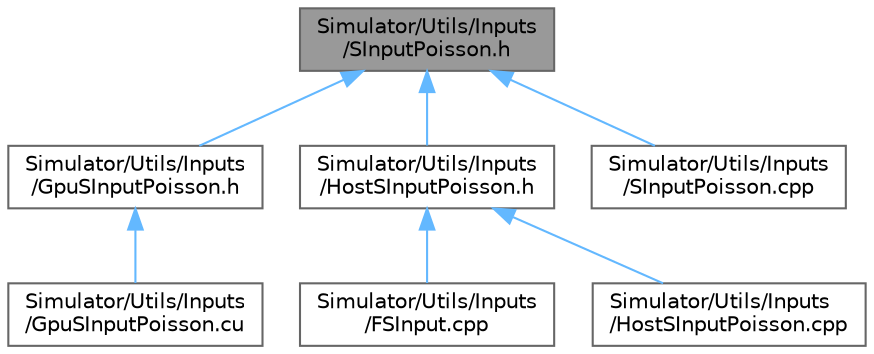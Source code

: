 digraph "Simulator/Utils/Inputs/SInputPoisson.h"
{
 // LATEX_PDF_SIZE
  bgcolor="transparent";
  edge [fontname=Helvetica,fontsize=10,labelfontname=Helvetica,labelfontsize=10];
  node [fontname=Helvetica,fontsize=10,shape=box,height=0.2,width=0.4];
  Node1 [id="Node000001",label="Simulator/Utils/Inputs\l/SInputPoisson.h",height=0.2,width=0.4,color="gray40", fillcolor="grey60", style="filled", fontcolor="black",tooltip="A class that performs stimulus input (implementation Poisson)."];
  Node1 -> Node2 [id="edge1_Node000001_Node000002",dir="back",color="steelblue1",style="solid",tooltip=" "];
  Node2 [id="Node000002",label="Simulator/Utils/Inputs\l/GpuSInputPoisson.h",height=0.2,width=0.4,color="grey40", fillcolor="white", style="filled",URL="$_gpu_s_input_poisson_8h.html",tooltip="A class that performs stimulus input (implementation Poisson on GPU)."];
  Node2 -> Node3 [id="edge2_Node000002_Node000003",dir="back",color="steelblue1",style="solid",tooltip=" "];
  Node3 [id="Node000003",label="Simulator/Utils/Inputs\l/GpuSInputPoisson.cu",height=0.2,width=0.4,color="grey40", fillcolor="white", style="filled",URL="$_gpu_s_input_poisson_8cu.html",tooltip="A class that performs stimulus input (implementation Poisson) on GPU."];
  Node1 -> Node4 [id="edge3_Node000001_Node000004",dir="back",color="steelblue1",style="solid",tooltip=" "];
  Node4 [id="Node000004",label="Simulator/Utils/Inputs\l/HostSInputPoisson.h",height=0.2,width=0.4,color="grey40", fillcolor="white", style="filled",URL="$_host_s_input_poisson_8h.html",tooltip="A class that performs stimulus input (implementation Poisson)."];
  Node4 -> Node5 [id="edge4_Node000004_Node000005",dir="back",color="steelblue1",style="solid",tooltip=" "];
  Node5 [id="Node000005",label="Simulator/Utils/Inputs\l/FSInput.cpp",height=0.2,width=0.4,color="grey40", fillcolor="white", style="filled",URL="$_f_s_input_8cpp.html",tooltip="A factoy class that creates an instance of stimulus input object."];
  Node4 -> Node6 [id="edge5_Node000004_Node000006",dir="back",color="steelblue1",style="solid",tooltip=" "];
  Node6 [id="Node000006",label="Simulator/Utils/Inputs\l/HostSInputPoisson.cpp",height=0.2,width=0.4,color="grey40", fillcolor="white", style="filled",URL="$_host_s_input_poisson_8cpp.html",tooltip="A class that performs stimulus input (implementation Poisson)."];
  Node1 -> Node7 [id="edge6_Node000001_Node000007",dir="back",color="steelblue1",style="solid",tooltip=" "];
  Node7 [id="Node000007",label="Simulator/Utils/Inputs\l/SInputPoisson.cpp",height=0.2,width=0.4,color="grey40", fillcolor="white", style="filled",URL="$_s_input_poisson_8cpp.html",tooltip="A class that performs stimulus input (implementation Poisson)."];
}
